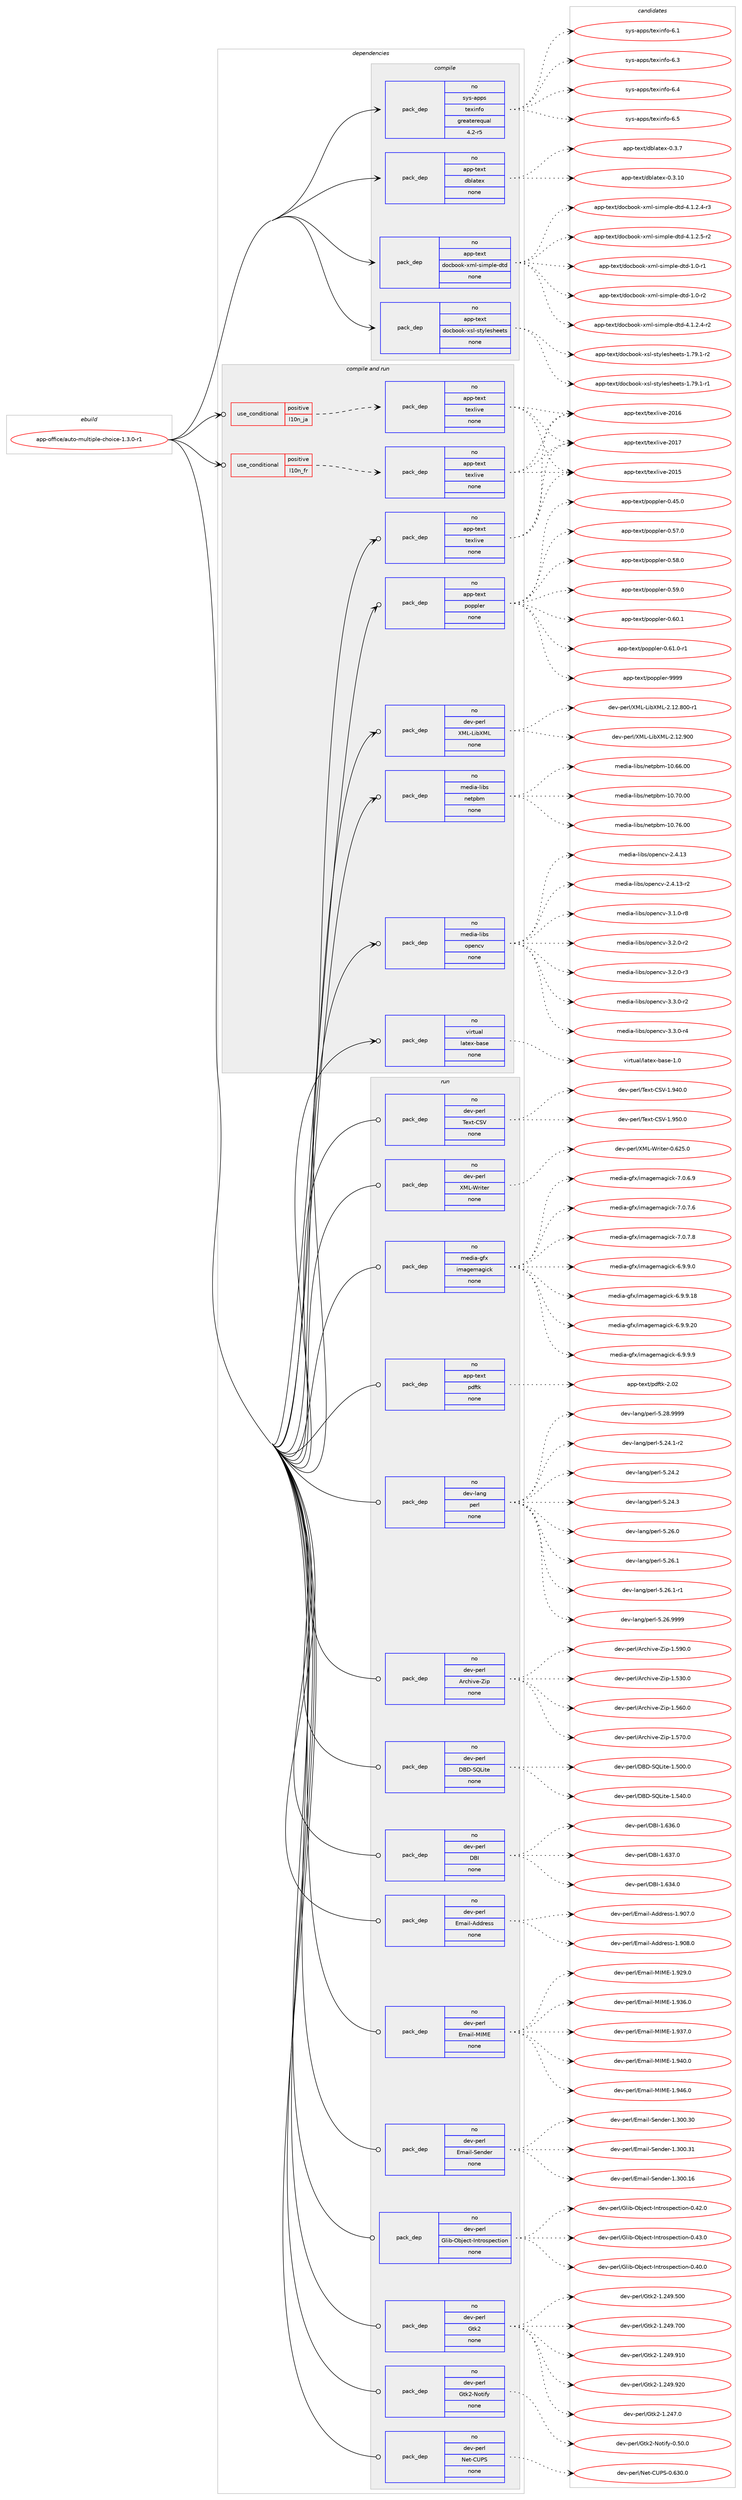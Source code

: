 digraph prolog {

# *************
# Graph options
# *************

newrank=true;
concentrate=true;
compound=true;
graph [rankdir=LR,fontname=Helvetica,fontsize=10,ranksep=1.5];#, ranksep=2.5, nodesep=0.2];
edge  [arrowhead=vee];
node  [fontname=Helvetica,fontsize=10];

# **********
# The ebuild
# **********

subgraph cluster_leftcol {
color=gray;
rank=same;
label=<<i>ebuild</i>>;
id [label="app-office/auto-multiple-choice-1.3.0-r1", color=red, width=4, href="../app-office/auto-multiple-choice-1.3.0-r1.svg"];
}

# ****************
# The dependencies
# ****************

subgraph cluster_midcol {
color=gray;
label=<<i>dependencies</i>>;
subgraph cluster_compile {
fillcolor="#eeeeee";
style=filled;
label=<<i>compile</i>>;
subgraph pack35482 {
dependency49510 [label=<<TABLE BORDER="0" CELLBORDER="1" CELLSPACING="0" CELLPADDING="4" WIDTH="220"><TR><TD ROWSPAN="6" CELLPADDING="30">pack_dep</TD></TR><TR><TD WIDTH="110">no</TD></TR><TR><TD>app-text</TD></TR><TR><TD>dblatex</TD></TR><TR><TD>none</TD></TR><TR><TD></TD></TR></TABLE>>, shape=none, color=blue];
}
id:e -> dependency49510:w [weight=20,style="solid",arrowhead="vee"];
subgraph pack35483 {
dependency49511 [label=<<TABLE BORDER="0" CELLBORDER="1" CELLSPACING="0" CELLPADDING="4" WIDTH="220"><TR><TD ROWSPAN="6" CELLPADDING="30">pack_dep</TD></TR><TR><TD WIDTH="110">no</TD></TR><TR><TD>app-text</TD></TR><TR><TD>docbook-xml-simple-dtd</TD></TR><TR><TD>none</TD></TR><TR><TD></TD></TR></TABLE>>, shape=none, color=blue];
}
id:e -> dependency49511:w [weight=20,style="solid",arrowhead="vee"];
subgraph pack35484 {
dependency49512 [label=<<TABLE BORDER="0" CELLBORDER="1" CELLSPACING="0" CELLPADDING="4" WIDTH="220"><TR><TD ROWSPAN="6" CELLPADDING="30">pack_dep</TD></TR><TR><TD WIDTH="110">no</TD></TR><TR><TD>app-text</TD></TR><TR><TD>docbook-xsl-stylesheets</TD></TR><TR><TD>none</TD></TR><TR><TD></TD></TR></TABLE>>, shape=none, color=blue];
}
id:e -> dependency49512:w [weight=20,style="solid",arrowhead="vee"];
subgraph pack35485 {
dependency49513 [label=<<TABLE BORDER="0" CELLBORDER="1" CELLSPACING="0" CELLPADDING="4" WIDTH="220"><TR><TD ROWSPAN="6" CELLPADDING="30">pack_dep</TD></TR><TR><TD WIDTH="110">no</TD></TR><TR><TD>sys-apps</TD></TR><TR><TD>texinfo</TD></TR><TR><TD>greaterequal</TD></TR><TR><TD>4.2-r5</TD></TR></TABLE>>, shape=none, color=blue];
}
id:e -> dependency49513:w [weight=20,style="solid",arrowhead="vee"];
}
subgraph cluster_compileandrun {
fillcolor="#eeeeee";
style=filled;
label=<<i>compile and run</i>>;
subgraph cond13150 {
dependency49514 [label=<<TABLE BORDER="0" CELLBORDER="1" CELLSPACING="0" CELLPADDING="4"><TR><TD ROWSPAN="3" CELLPADDING="10">use_conditional</TD></TR><TR><TD>positive</TD></TR><TR><TD>l10n_fr</TD></TR></TABLE>>, shape=none, color=red];
subgraph pack35486 {
dependency49515 [label=<<TABLE BORDER="0" CELLBORDER="1" CELLSPACING="0" CELLPADDING="4" WIDTH="220"><TR><TD ROWSPAN="6" CELLPADDING="30">pack_dep</TD></TR><TR><TD WIDTH="110">no</TD></TR><TR><TD>app-text</TD></TR><TR><TD>texlive</TD></TR><TR><TD>none</TD></TR><TR><TD></TD></TR></TABLE>>, shape=none, color=blue];
}
dependency49514:e -> dependency49515:w [weight=20,style="dashed",arrowhead="vee"];
}
id:e -> dependency49514:w [weight=20,style="solid",arrowhead="odotvee"];
subgraph cond13151 {
dependency49516 [label=<<TABLE BORDER="0" CELLBORDER="1" CELLSPACING="0" CELLPADDING="4"><TR><TD ROWSPAN="3" CELLPADDING="10">use_conditional</TD></TR><TR><TD>positive</TD></TR><TR><TD>l10n_ja</TD></TR></TABLE>>, shape=none, color=red];
subgraph pack35487 {
dependency49517 [label=<<TABLE BORDER="0" CELLBORDER="1" CELLSPACING="0" CELLPADDING="4" WIDTH="220"><TR><TD ROWSPAN="6" CELLPADDING="30">pack_dep</TD></TR><TR><TD WIDTH="110">no</TD></TR><TR><TD>app-text</TD></TR><TR><TD>texlive</TD></TR><TR><TD>none</TD></TR><TR><TD></TD></TR></TABLE>>, shape=none, color=blue];
}
dependency49516:e -> dependency49517:w [weight=20,style="dashed",arrowhead="vee"];
}
id:e -> dependency49516:w [weight=20,style="solid",arrowhead="odotvee"];
subgraph pack35488 {
dependency49518 [label=<<TABLE BORDER="0" CELLBORDER="1" CELLSPACING="0" CELLPADDING="4" WIDTH="220"><TR><TD ROWSPAN="6" CELLPADDING="30">pack_dep</TD></TR><TR><TD WIDTH="110">no</TD></TR><TR><TD>app-text</TD></TR><TR><TD>poppler</TD></TR><TR><TD>none</TD></TR><TR><TD></TD></TR></TABLE>>, shape=none, color=blue];
}
id:e -> dependency49518:w [weight=20,style="solid",arrowhead="odotvee"];
subgraph pack35489 {
dependency49519 [label=<<TABLE BORDER="0" CELLBORDER="1" CELLSPACING="0" CELLPADDING="4" WIDTH="220"><TR><TD ROWSPAN="6" CELLPADDING="30">pack_dep</TD></TR><TR><TD WIDTH="110">no</TD></TR><TR><TD>app-text</TD></TR><TR><TD>texlive</TD></TR><TR><TD>none</TD></TR><TR><TD></TD></TR></TABLE>>, shape=none, color=blue];
}
id:e -> dependency49519:w [weight=20,style="solid",arrowhead="odotvee"];
subgraph pack35490 {
dependency49520 [label=<<TABLE BORDER="0" CELLBORDER="1" CELLSPACING="0" CELLPADDING="4" WIDTH="220"><TR><TD ROWSPAN="6" CELLPADDING="30">pack_dep</TD></TR><TR><TD WIDTH="110">no</TD></TR><TR><TD>dev-perl</TD></TR><TR><TD>XML-LibXML</TD></TR><TR><TD>none</TD></TR><TR><TD></TD></TR></TABLE>>, shape=none, color=blue];
}
id:e -> dependency49520:w [weight=20,style="solid",arrowhead="odotvee"];
subgraph pack35491 {
dependency49521 [label=<<TABLE BORDER="0" CELLBORDER="1" CELLSPACING="0" CELLPADDING="4" WIDTH="220"><TR><TD ROWSPAN="6" CELLPADDING="30">pack_dep</TD></TR><TR><TD WIDTH="110">no</TD></TR><TR><TD>media-libs</TD></TR><TR><TD>netpbm</TD></TR><TR><TD>none</TD></TR><TR><TD></TD></TR></TABLE>>, shape=none, color=blue];
}
id:e -> dependency49521:w [weight=20,style="solid",arrowhead="odotvee"];
subgraph pack35492 {
dependency49522 [label=<<TABLE BORDER="0" CELLBORDER="1" CELLSPACING="0" CELLPADDING="4" WIDTH="220"><TR><TD ROWSPAN="6" CELLPADDING="30">pack_dep</TD></TR><TR><TD WIDTH="110">no</TD></TR><TR><TD>media-libs</TD></TR><TR><TD>opencv</TD></TR><TR><TD>none</TD></TR><TR><TD></TD></TR></TABLE>>, shape=none, color=blue];
}
id:e -> dependency49522:w [weight=20,style="solid",arrowhead="odotvee"];
subgraph pack35493 {
dependency49523 [label=<<TABLE BORDER="0" CELLBORDER="1" CELLSPACING="0" CELLPADDING="4" WIDTH="220"><TR><TD ROWSPAN="6" CELLPADDING="30">pack_dep</TD></TR><TR><TD WIDTH="110">no</TD></TR><TR><TD>virtual</TD></TR><TR><TD>latex-base</TD></TR><TR><TD>none</TD></TR><TR><TD></TD></TR></TABLE>>, shape=none, color=blue];
}
id:e -> dependency49523:w [weight=20,style="solid",arrowhead="odotvee"];
}
subgraph cluster_run {
fillcolor="#eeeeee";
style=filled;
label=<<i>run</i>>;
subgraph pack35494 {
dependency49524 [label=<<TABLE BORDER="0" CELLBORDER="1" CELLSPACING="0" CELLPADDING="4" WIDTH="220"><TR><TD ROWSPAN="6" CELLPADDING="30">pack_dep</TD></TR><TR><TD WIDTH="110">no</TD></TR><TR><TD>app-text</TD></TR><TR><TD>pdftk</TD></TR><TR><TD>none</TD></TR><TR><TD></TD></TR></TABLE>>, shape=none, color=blue];
}
id:e -> dependency49524:w [weight=20,style="solid",arrowhead="odot"];
subgraph pack35495 {
dependency49525 [label=<<TABLE BORDER="0" CELLBORDER="1" CELLSPACING="0" CELLPADDING="4" WIDTH="220"><TR><TD ROWSPAN="6" CELLPADDING="30">pack_dep</TD></TR><TR><TD WIDTH="110">no</TD></TR><TR><TD>dev-lang</TD></TR><TR><TD>perl</TD></TR><TR><TD>none</TD></TR><TR><TD></TD></TR></TABLE>>, shape=none, color=blue];
}
id:e -> dependency49525:w [weight=20,style="solid",arrowhead="odot"];
subgraph pack35496 {
dependency49526 [label=<<TABLE BORDER="0" CELLBORDER="1" CELLSPACING="0" CELLPADDING="4" WIDTH="220"><TR><TD ROWSPAN="6" CELLPADDING="30">pack_dep</TD></TR><TR><TD WIDTH="110">no</TD></TR><TR><TD>dev-perl</TD></TR><TR><TD>Archive-Zip</TD></TR><TR><TD>none</TD></TR><TR><TD></TD></TR></TABLE>>, shape=none, color=blue];
}
id:e -> dependency49526:w [weight=20,style="solid",arrowhead="odot"];
subgraph pack35497 {
dependency49527 [label=<<TABLE BORDER="0" CELLBORDER="1" CELLSPACING="0" CELLPADDING="4" WIDTH="220"><TR><TD ROWSPAN="6" CELLPADDING="30">pack_dep</TD></TR><TR><TD WIDTH="110">no</TD></TR><TR><TD>dev-perl</TD></TR><TR><TD>DBD-SQLite</TD></TR><TR><TD>none</TD></TR><TR><TD></TD></TR></TABLE>>, shape=none, color=blue];
}
id:e -> dependency49527:w [weight=20,style="solid",arrowhead="odot"];
subgraph pack35498 {
dependency49528 [label=<<TABLE BORDER="0" CELLBORDER="1" CELLSPACING="0" CELLPADDING="4" WIDTH="220"><TR><TD ROWSPAN="6" CELLPADDING="30">pack_dep</TD></TR><TR><TD WIDTH="110">no</TD></TR><TR><TD>dev-perl</TD></TR><TR><TD>DBI</TD></TR><TR><TD>none</TD></TR><TR><TD></TD></TR></TABLE>>, shape=none, color=blue];
}
id:e -> dependency49528:w [weight=20,style="solid",arrowhead="odot"];
subgraph pack35499 {
dependency49529 [label=<<TABLE BORDER="0" CELLBORDER="1" CELLSPACING="0" CELLPADDING="4" WIDTH="220"><TR><TD ROWSPAN="6" CELLPADDING="30">pack_dep</TD></TR><TR><TD WIDTH="110">no</TD></TR><TR><TD>dev-perl</TD></TR><TR><TD>Email-Address</TD></TR><TR><TD>none</TD></TR><TR><TD></TD></TR></TABLE>>, shape=none, color=blue];
}
id:e -> dependency49529:w [weight=20,style="solid",arrowhead="odot"];
subgraph pack35500 {
dependency49530 [label=<<TABLE BORDER="0" CELLBORDER="1" CELLSPACING="0" CELLPADDING="4" WIDTH="220"><TR><TD ROWSPAN="6" CELLPADDING="30">pack_dep</TD></TR><TR><TD WIDTH="110">no</TD></TR><TR><TD>dev-perl</TD></TR><TR><TD>Email-MIME</TD></TR><TR><TD>none</TD></TR><TR><TD></TD></TR></TABLE>>, shape=none, color=blue];
}
id:e -> dependency49530:w [weight=20,style="solid",arrowhead="odot"];
subgraph pack35501 {
dependency49531 [label=<<TABLE BORDER="0" CELLBORDER="1" CELLSPACING="0" CELLPADDING="4" WIDTH="220"><TR><TD ROWSPAN="6" CELLPADDING="30">pack_dep</TD></TR><TR><TD WIDTH="110">no</TD></TR><TR><TD>dev-perl</TD></TR><TR><TD>Email-Sender</TD></TR><TR><TD>none</TD></TR><TR><TD></TD></TR></TABLE>>, shape=none, color=blue];
}
id:e -> dependency49531:w [weight=20,style="solid",arrowhead="odot"];
subgraph pack35502 {
dependency49532 [label=<<TABLE BORDER="0" CELLBORDER="1" CELLSPACING="0" CELLPADDING="4" WIDTH="220"><TR><TD ROWSPAN="6" CELLPADDING="30">pack_dep</TD></TR><TR><TD WIDTH="110">no</TD></TR><TR><TD>dev-perl</TD></TR><TR><TD>Glib-Object-Introspection</TD></TR><TR><TD>none</TD></TR><TR><TD></TD></TR></TABLE>>, shape=none, color=blue];
}
id:e -> dependency49532:w [weight=20,style="solid",arrowhead="odot"];
subgraph pack35503 {
dependency49533 [label=<<TABLE BORDER="0" CELLBORDER="1" CELLSPACING="0" CELLPADDING="4" WIDTH="220"><TR><TD ROWSPAN="6" CELLPADDING="30">pack_dep</TD></TR><TR><TD WIDTH="110">no</TD></TR><TR><TD>dev-perl</TD></TR><TR><TD>Gtk2</TD></TR><TR><TD>none</TD></TR><TR><TD></TD></TR></TABLE>>, shape=none, color=blue];
}
id:e -> dependency49533:w [weight=20,style="solid",arrowhead="odot"];
subgraph pack35504 {
dependency49534 [label=<<TABLE BORDER="0" CELLBORDER="1" CELLSPACING="0" CELLPADDING="4" WIDTH="220"><TR><TD ROWSPAN="6" CELLPADDING="30">pack_dep</TD></TR><TR><TD WIDTH="110">no</TD></TR><TR><TD>dev-perl</TD></TR><TR><TD>Gtk2-Notify</TD></TR><TR><TD>none</TD></TR><TR><TD></TD></TR></TABLE>>, shape=none, color=blue];
}
id:e -> dependency49534:w [weight=20,style="solid",arrowhead="odot"];
subgraph pack35505 {
dependency49535 [label=<<TABLE BORDER="0" CELLBORDER="1" CELLSPACING="0" CELLPADDING="4" WIDTH="220"><TR><TD ROWSPAN="6" CELLPADDING="30">pack_dep</TD></TR><TR><TD WIDTH="110">no</TD></TR><TR><TD>dev-perl</TD></TR><TR><TD>Net-CUPS</TD></TR><TR><TD>none</TD></TR><TR><TD></TD></TR></TABLE>>, shape=none, color=blue];
}
id:e -> dependency49535:w [weight=20,style="solid",arrowhead="odot"];
subgraph pack35506 {
dependency49536 [label=<<TABLE BORDER="0" CELLBORDER="1" CELLSPACING="0" CELLPADDING="4" WIDTH="220"><TR><TD ROWSPAN="6" CELLPADDING="30">pack_dep</TD></TR><TR><TD WIDTH="110">no</TD></TR><TR><TD>dev-perl</TD></TR><TR><TD>Text-CSV</TD></TR><TR><TD>none</TD></TR><TR><TD></TD></TR></TABLE>>, shape=none, color=blue];
}
id:e -> dependency49536:w [weight=20,style="solid",arrowhead="odot"];
subgraph pack35507 {
dependency49537 [label=<<TABLE BORDER="0" CELLBORDER="1" CELLSPACING="0" CELLPADDING="4" WIDTH="220"><TR><TD ROWSPAN="6" CELLPADDING="30">pack_dep</TD></TR><TR><TD WIDTH="110">no</TD></TR><TR><TD>dev-perl</TD></TR><TR><TD>XML-Writer</TD></TR><TR><TD>none</TD></TR><TR><TD></TD></TR></TABLE>>, shape=none, color=blue];
}
id:e -> dependency49537:w [weight=20,style="solid",arrowhead="odot"];
subgraph pack35508 {
dependency49538 [label=<<TABLE BORDER="0" CELLBORDER="1" CELLSPACING="0" CELLPADDING="4" WIDTH="220"><TR><TD ROWSPAN="6" CELLPADDING="30">pack_dep</TD></TR><TR><TD WIDTH="110">no</TD></TR><TR><TD>media-gfx</TD></TR><TR><TD>imagemagick</TD></TR><TR><TD>none</TD></TR><TR><TD></TD></TR></TABLE>>, shape=none, color=blue];
}
id:e -> dependency49538:w [weight=20,style="solid",arrowhead="odot"];
}
}

# **************
# The candidates
# **************

subgraph cluster_choices {
rank=same;
color=gray;
label=<<i>candidates</i>>;

subgraph choice35482 {
color=black;
nodesep=1;
choice971121124511610112011647100981089711610112045484651464948 [label="app-text/dblatex-0.3.10", color=red, width=4,href="../app-text/dblatex-0.3.10.svg"];
choice9711211245116101120116471009810897116101120454846514655 [label="app-text/dblatex-0.3.7", color=red, width=4,href="../app-text/dblatex-0.3.7.svg"];
dependency49510:e -> choice971121124511610112011647100981089711610112045484651464948:w [style=dotted,weight="100"];
dependency49510:e -> choice9711211245116101120116471009810897116101120454846514655:w [style=dotted,weight="100"];
}
subgraph choice35483 {
color=black;
nodesep=1;
choice9711211245116101120116471001119998111111107451201091084511510510911210810145100116100454946484511449 [label="app-text/docbook-xml-simple-dtd-1.0-r1", color=red, width=4,href="../app-text/docbook-xml-simple-dtd-1.0-r1.svg"];
choice9711211245116101120116471001119998111111107451201091084511510510911210810145100116100454946484511450 [label="app-text/docbook-xml-simple-dtd-1.0-r2", color=red, width=4,href="../app-text/docbook-xml-simple-dtd-1.0-r2.svg"];
choice971121124511610112011647100111999811111110745120109108451151051091121081014510011610045524649465046524511450 [label="app-text/docbook-xml-simple-dtd-4.1.2.4-r2", color=red, width=4,href="../app-text/docbook-xml-simple-dtd-4.1.2.4-r2.svg"];
choice971121124511610112011647100111999811111110745120109108451151051091121081014510011610045524649465046524511451 [label="app-text/docbook-xml-simple-dtd-4.1.2.4-r3", color=red, width=4,href="../app-text/docbook-xml-simple-dtd-4.1.2.4-r3.svg"];
choice971121124511610112011647100111999811111110745120109108451151051091121081014510011610045524649465046534511450 [label="app-text/docbook-xml-simple-dtd-4.1.2.5-r2", color=red, width=4,href="../app-text/docbook-xml-simple-dtd-4.1.2.5-r2.svg"];
dependency49511:e -> choice9711211245116101120116471001119998111111107451201091084511510510911210810145100116100454946484511449:w [style=dotted,weight="100"];
dependency49511:e -> choice9711211245116101120116471001119998111111107451201091084511510510911210810145100116100454946484511450:w [style=dotted,weight="100"];
dependency49511:e -> choice971121124511610112011647100111999811111110745120109108451151051091121081014510011610045524649465046524511450:w [style=dotted,weight="100"];
dependency49511:e -> choice971121124511610112011647100111999811111110745120109108451151051091121081014510011610045524649465046524511451:w [style=dotted,weight="100"];
dependency49511:e -> choice971121124511610112011647100111999811111110745120109108451151051091121081014510011610045524649465046534511450:w [style=dotted,weight="100"];
}
subgraph choice35484 {
color=black;
nodesep=1;
choice97112112451161011201164710011199981111111074512011510845115116121108101115104101101116115454946555746494511449 [label="app-text/docbook-xsl-stylesheets-1.79.1-r1", color=red, width=4,href="../app-text/docbook-xsl-stylesheets-1.79.1-r1.svg"];
choice97112112451161011201164710011199981111111074512011510845115116121108101115104101101116115454946555746494511450 [label="app-text/docbook-xsl-stylesheets-1.79.1-r2", color=red, width=4,href="../app-text/docbook-xsl-stylesheets-1.79.1-r2.svg"];
dependency49512:e -> choice97112112451161011201164710011199981111111074512011510845115116121108101115104101101116115454946555746494511449:w [style=dotted,weight="100"];
dependency49512:e -> choice97112112451161011201164710011199981111111074512011510845115116121108101115104101101116115454946555746494511450:w [style=dotted,weight="100"];
}
subgraph choice35485 {
color=black;
nodesep=1;
choice11512111545971121121154711610112010511010211145544649 [label="sys-apps/texinfo-6.1", color=red, width=4,href="../sys-apps/texinfo-6.1.svg"];
choice11512111545971121121154711610112010511010211145544651 [label="sys-apps/texinfo-6.3", color=red, width=4,href="../sys-apps/texinfo-6.3.svg"];
choice11512111545971121121154711610112010511010211145544652 [label="sys-apps/texinfo-6.4", color=red, width=4,href="../sys-apps/texinfo-6.4.svg"];
choice11512111545971121121154711610112010511010211145544653 [label="sys-apps/texinfo-6.5", color=red, width=4,href="../sys-apps/texinfo-6.5.svg"];
dependency49513:e -> choice11512111545971121121154711610112010511010211145544649:w [style=dotted,weight="100"];
dependency49513:e -> choice11512111545971121121154711610112010511010211145544651:w [style=dotted,weight="100"];
dependency49513:e -> choice11512111545971121121154711610112010511010211145544652:w [style=dotted,weight="100"];
dependency49513:e -> choice11512111545971121121154711610112010511010211145544653:w [style=dotted,weight="100"];
}
subgraph choice35486 {
color=black;
nodesep=1;
choice9711211245116101120116471161011201081051181014550484953 [label="app-text/texlive-2015", color=red, width=4,href="../app-text/texlive-2015.svg"];
choice9711211245116101120116471161011201081051181014550484954 [label="app-text/texlive-2016", color=red, width=4,href="../app-text/texlive-2016.svg"];
choice9711211245116101120116471161011201081051181014550484955 [label="app-text/texlive-2017", color=red, width=4,href="../app-text/texlive-2017.svg"];
dependency49515:e -> choice9711211245116101120116471161011201081051181014550484953:w [style=dotted,weight="100"];
dependency49515:e -> choice9711211245116101120116471161011201081051181014550484954:w [style=dotted,weight="100"];
dependency49515:e -> choice9711211245116101120116471161011201081051181014550484955:w [style=dotted,weight="100"];
}
subgraph choice35487 {
color=black;
nodesep=1;
choice9711211245116101120116471161011201081051181014550484953 [label="app-text/texlive-2015", color=red, width=4,href="../app-text/texlive-2015.svg"];
choice9711211245116101120116471161011201081051181014550484954 [label="app-text/texlive-2016", color=red, width=4,href="../app-text/texlive-2016.svg"];
choice9711211245116101120116471161011201081051181014550484955 [label="app-text/texlive-2017", color=red, width=4,href="../app-text/texlive-2017.svg"];
dependency49517:e -> choice9711211245116101120116471161011201081051181014550484953:w [style=dotted,weight="100"];
dependency49517:e -> choice9711211245116101120116471161011201081051181014550484954:w [style=dotted,weight="100"];
dependency49517:e -> choice9711211245116101120116471161011201081051181014550484955:w [style=dotted,weight="100"];
}
subgraph choice35488 {
color=black;
nodesep=1;
choice97112112451161011201164711211111211210810111445484652534648 [label="app-text/poppler-0.45.0", color=red, width=4,href="../app-text/poppler-0.45.0.svg"];
choice97112112451161011201164711211111211210810111445484653554648 [label="app-text/poppler-0.57.0", color=red, width=4,href="../app-text/poppler-0.57.0.svg"];
choice97112112451161011201164711211111211210810111445484653564648 [label="app-text/poppler-0.58.0", color=red, width=4,href="../app-text/poppler-0.58.0.svg"];
choice97112112451161011201164711211111211210810111445484653574648 [label="app-text/poppler-0.59.0", color=red, width=4,href="../app-text/poppler-0.59.0.svg"];
choice97112112451161011201164711211111211210810111445484654484649 [label="app-text/poppler-0.60.1", color=red, width=4,href="../app-text/poppler-0.60.1.svg"];
choice971121124511610112011647112111112112108101114454846544946484511449 [label="app-text/poppler-0.61.0-r1", color=red, width=4,href="../app-text/poppler-0.61.0-r1.svg"];
choice9711211245116101120116471121111121121081011144557575757 [label="app-text/poppler-9999", color=red, width=4,href="../app-text/poppler-9999.svg"];
dependency49518:e -> choice97112112451161011201164711211111211210810111445484652534648:w [style=dotted,weight="100"];
dependency49518:e -> choice97112112451161011201164711211111211210810111445484653554648:w [style=dotted,weight="100"];
dependency49518:e -> choice97112112451161011201164711211111211210810111445484653564648:w [style=dotted,weight="100"];
dependency49518:e -> choice97112112451161011201164711211111211210810111445484653574648:w [style=dotted,weight="100"];
dependency49518:e -> choice97112112451161011201164711211111211210810111445484654484649:w [style=dotted,weight="100"];
dependency49518:e -> choice971121124511610112011647112111112112108101114454846544946484511449:w [style=dotted,weight="100"];
dependency49518:e -> choice9711211245116101120116471121111121121081011144557575757:w [style=dotted,weight="100"];
}
subgraph choice35489 {
color=black;
nodesep=1;
choice9711211245116101120116471161011201081051181014550484953 [label="app-text/texlive-2015", color=red, width=4,href="../app-text/texlive-2015.svg"];
choice9711211245116101120116471161011201081051181014550484954 [label="app-text/texlive-2016", color=red, width=4,href="../app-text/texlive-2016.svg"];
choice9711211245116101120116471161011201081051181014550484955 [label="app-text/texlive-2017", color=red, width=4,href="../app-text/texlive-2017.svg"];
dependency49519:e -> choice9711211245116101120116471161011201081051181014550484953:w [style=dotted,weight="100"];
dependency49519:e -> choice9711211245116101120116471161011201081051181014550484954:w [style=dotted,weight="100"];
dependency49519:e -> choice9711211245116101120116471161011201081051181014550484955:w [style=dotted,weight="100"];
}
subgraph choice35490 {
color=black;
nodesep=1;
choice10010111845112101114108478877764576105988877764550464950465648484511449 [label="dev-perl/XML-LibXML-2.12.800-r1", color=red, width=4,href="../dev-perl/XML-LibXML-2.12.800-r1.svg"];
choice1001011184511210111410847887776457610598887776455046495046574848 [label="dev-perl/XML-LibXML-2.12.900", color=red, width=4,href="../dev-perl/XML-LibXML-2.12.900.svg"];
dependency49520:e -> choice10010111845112101114108478877764576105988877764550464950465648484511449:w [style=dotted,weight="100"];
dependency49520:e -> choice1001011184511210111410847887776457610598887776455046495046574848:w [style=dotted,weight="100"];
}
subgraph choice35491 {
color=black;
nodesep=1;
choice1091011001059745108105981154711010111611298109454948465454464848 [label="media-libs/netpbm-10.66.00", color=red, width=4,href="../media-libs/netpbm-10.66.00.svg"];
choice1091011001059745108105981154711010111611298109454948465548464848 [label="media-libs/netpbm-10.70.00", color=red, width=4,href="../media-libs/netpbm-10.70.00.svg"];
choice1091011001059745108105981154711010111611298109454948465554464848 [label="media-libs/netpbm-10.76.00", color=red, width=4,href="../media-libs/netpbm-10.76.00.svg"];
dependency49521:e -> choice1091011001059745108105981154711010111611298109454948465454464848:w [style=dotted,weight="100"];
dependency49521:e -> choice1091011001059745108105981154711010111611298109454948465548464848:w [style=dotted,weight="100"];
dependency49521:e -> choice1091011001059745108105981154711010111611298109454948465554464848:w [style=dotted,weight="100"];
}
subgraph choice35492 {
color=black;
nodesep=1;
choice109101100105974510810598115471111121011109911845504652464951 [label="media-libs/opencv-2.4.13", color=red, width=4,href="../media-libs/opencv-2.4.13.svg"];
choice1091011001059745108105981154711111210111099118455046524649514511450 [label="media-libs/opencv-2.4.13-r2", color=red, width=4,href="../media-libs/opencv-2.4.13-r2.svg"];
choice10910110010597451081059811547111112101110991184551464946484511456 [label="media-libs/opencv-3.1.0-r8", color=red, width=4,href="../media-libs/opencv-3.1.0-r8.svg"];
choice10910110010597451081059811547111112101110991184551465046484511450 [label="media-libs/opencv-3.2.0-r2", color=red, width=4,href="../media-libs/opencv-3.2.0-r2.svg"];
choice10910110010597451081059811547111112101110991184551465046484511451 [label="media-libs/opencv-3.2.0-r3", color=red, width=4,href="../media-libs/opencv-3.2.0-r3.svg"];
choice10910110010597451081059811547111112101110991184551465146484511450 [label="media-libs/opencv-3.3.0-r2", color=red, width=4,href="../media-libs/opencv-3.3.0-r2.svg"];
choice10910110010597451081059811547111112101110991184551465146484511452 [label="media-libs/opencv-3.3.0-r4", color=red, width=4,href="../media-libs/opencv-3.3.0-r4.svg"];
dependency49522:e -> choice109101100105974510810598115471111121011109911845504652464951:w [style=dotted,weight="100"];
dependency49522:e -> choice1091011001059745108105981154711111210111099118455046524649514511450:w [style=dotted,weight="100"];
dependency49522:e -> choice10910110010597451081059811547111112101110991184551464946484511456:w [style=dotted,weight="100"];
dependency49522:e -> choice10910110010597451081059811547111112101110991184551465046484511450:w [style=dotted,weight="100"];
dependency49522:e -> choice10910110010597451081059811547111112101110991184551465046484511451:w [style=dotted,weight="100"];
dependency49522:e -> choice10910110010597451081059811547111112101110991184551465146484511450:w [style=dotted,weight="100"];
dependency49522:e -> choice10910110010597451081059811547111112101110991184551465146484511452:w [style=dotted,weight="100"];
}
subgraph choice35493 {
color=black;
nodesep=1;
choice11810511411611797108471089711610112045989711510145494648 [label="virtual/latex-base-1.0", color=red, width=4,href="../virtual/latex-base-1.0.svg"];
dependency49523:e -> choice11810511411611797108471089711610112045989711510145494648:w [style=dotted,weight="100"];
}
subgraph choice35494 {
color=black;
nodesep=1;
choice9711211245116101120116471121001021161074550464850 [label="app-text/pdftk-2.02", color=red, width=4,href="../app-text/pdftk-2.02.svg"];
dependency49524:e -> choice9711211245116101120116471121001021161074550464850:w [style=dotted,weight="100"];
}
subgraph choice35495 {
color=black;
nodesep=1;
choice100101118451089711010347112101114108455346505246494511450 [label="dev-lang/perl-5.24.1-r2", color=red, width=4,href="../dev-lang/perl-5.24.1-r2.svg"];
choice10010111845108971101034711210111410845534650524650 [label="dev-lang/perl-5.24.2", color=red, width=4,href="../dev-lang/perl-5.24.2.svg"];
choice10010111845108971101034711210111410845534650524651 [label="dev-lang/perl-5.24.3", color=red, width=4,href="../dev-lang/perl-5.24.3.svg"];
choice10010111845108971101034711210111410845534650544648 [label="dev-lang/perl-5.26.0", color=red, width=4,href="../dev-lang/perl-5.26.0.svg"];
choice10010111845108971101034711210111410845534650544649 [label="dev-lang/perl-5.26.1", color=red, width=4,href="../dev-lang/perl-5.26.1.svg"];
choice100101118451089711010347112101114108455346505446494511449 [label="dev-lang/perl-5.26.1-r1", color=red, width=4,href="../dev-lang/perl-5.26.1-r1.svg"];
choice10010111845108971101034711210111410845534650544657575757 [label="dev-lang/perl-5.26.9999", color=red, width=4,href="../dev-lang/perl-5.26.9999.svg"];
choice10010111845108971101034711210111410845534650564657575757 [label="dev-lang/perl-5.28.9999", color=red, width=4,href="../dev-lang/perl-5.28.9999.svg"];
dependency49525:e -> choice100101118451089711010347112101114108455346505246494511450:w [style=dotted,weight="100"];
dependency49525:e -> choice10010111845108971101034711210111410845534650524650:w [style=dotted,weight="100"];
dependency49525:e -> choice10010111845108971101034711210111410845534650524651:w [style=dotted,weight="100"];
dependency49525:e -> choice10010111845108971101034711210111410845534650544648:w [style=dotted,weight="100"];
dependency49525:e -> choice10010111845108971101034711210111410845534650544649:w [style=dotted,weight="100"];
dependency49525:e -> choice100101118451089711010347112101114108455346505446494511449:w [style=dotted,weight="100"];
dependency49525:e -> choice10010111845108971101034711210111410845534650544657575757:w [style=dotted,weight="100"];
dependency49525:e -> choice10010111845108971101034711210111410845534650564657575757:w [style=dotted,weight="100"];
}
subgraph choice35496 {
color=black;
nodesep=1;
choice1001011184511210111410847651149910410511810145901051124549465351484648 [label="dev-perl/Archive-Zip-1.530.0", color=red, width=4,href="../dev-perl/Archive-Zip-1.530.0.svg"];
choice1001011184511210111410847651149910410511810145901051124549465354484648 [label="dev-perl/Archive-Zip-1.560.0", color=red, width=4,href="../dev-perl/Archive-Zip-1.560.0.svg"];
choice1001011184511210111410847651149910410511810145901051124549465355484648 [label="dev-perl/Archive-Zip-1.570.0", color=red, width=4,href="../dev-perl/Archive-Zip-1.570.0.svg"];
choice1001011184511210111410847651149910410511810145901051124549465357484648 [label="dev-perl/Archive-Zip-1.590.0", color=red, width=4,href="../dev-perl/Archive-Zip-1.590.0.svg"];
dependency49526:e -> choice1001011184511210111410847651149910410511810145901051124549465351484648:w [style=dotted,weight="100"];
dependency49526:e -> choice1001011184511210111410847651149910410511810145901051124549465354484648:w [style=dotted,weight="100"];
dependency49526:e -> choice1001011184511210111410847651149910410511810145901051124549465355484648:w [style=dotted,weight="100"];
dependency49526:e -> choice1001011184511210111410847651149910410511810145901051124549465357484648:w [style=dotted,weight="100"];
}
subgraph choice35497 {
color=black;
nodesep=1;
choice1001011184511210111410847686668458381761051161014549465348484648 [label="dev-perl/DBD-SQLite-1.500.0", color=red, width=4,href="../dev-perl/DBD-SQLite-1.500.0.svg"];
choice1001011184511210111410847686668458381761051161014549465352484648 [label="dev-perl/DBD-SQLite-1.540.0", color=red, width=4,href="../dev-perl/DBD-SQLite-1.540.0.svg"];
dependency49527:e -> choice1001011184511210111410847686668458381761051161014549465348484648:w [style=dotted,weight="100"];
dependency49527:e -> choice1001011184511210111410847686668458381761051161014549465352484648:w [style=dotted,weight="100"];
}
subgraph choice35498 {
color=black;
nodesep=1;
choice10010111845112101114108476866734549465451524648 [label="dev-perl/DBI-1.634.0", color=red, width=4,href="../dev-perl/DBI-1.634.0.svg"];
choice10010111845112101114108476866734549465451544648 [label="dev-perl/DBI-1.636.0", color=red, width=4,href="../dev-perl/DBI-1.636.0.svg"];
choice10010111845112101114108476866734549465451554648 [label="dev-perl/DBI-1.637.0", color=red, width=4,href="../dev-perl/DBI-1.637.0.svg"];
dependency49528:e -> choice10010111845112101114108476866734549465451524648:w [style=dotted,weight="100"];
dependency49528:e -> choice10010111845112101114108476866734549465451544648:w [style=dotted,weight="100"];
dependency49528:e -> choice10010111845112101114108476866734549465451554648:w [style=dotted,weight="100"];
}
subgraph choice35499 {
color=black;
nodesep=1;
choice1001011184511210111410847691099710510845651001001141011151154549465748554648 [label="dev-perl/Email-Address-1.907.0", color=red, width=4,href="../dev-perl/Email-Address-1.907.0.svg"];
choice1001011184511210111410847691099710510845651001001141011151154549465748564648 [label="dev-perl/Email-Address-1.908.0", color=red, width=4,href="../dev-perl/Email-Address-1.908.0.svg"];
dependency49529:e -> choice1001011184511210111410847691099710510845651001001141011151154549465748554648:w [style=dotted,weight="100"];
dependency49529:e -> choice1001011184511210111410847691099710510845651001001141011151154549465748564648:w [style=dotted,weight="100"];
}
subgraph choice35500 {
color=black;
nodesep=1;
choice1001011184511210111410847691099710510845777377694549465750574648 [label="dev-perl/Email-MIME-1.929.0", color=red, width=4,href="../dev-perl/Email-MIME-1.929.0.svg"];
choice1001011184511210111410847691099710510845777377694549465751544648 [label="dev-perl/Email-MIME-1.936.0", color=red, width=4,href="../dev-perl/Email-MIME-1.936.0.svg"];
choice1001011184511210111410847691099710510845777377694549465751554648 [label="dev-perl/Email-MIME-1.937.0", color=red, width=4,href="../dev-perl/Email-MIME-1.937.0.svg"];
choice1001011184511210111410847691099710510845777377694549465752484648 [label="dev-perl/Email-MIME-1.940.0", color=red, width=4,href="../dev-perl/Email-MIME-1.940.0.svg"];
choice1001011184511210111410847691099710510845777377694549465752544648 [label="dev-perl/Email-MIME-1.946.0", color=red, width=4,href="../dev-perl/Email-MIME-1.946.0.svg"];
dependency49530:e -> choice1001011184511210111410847691099710510845777377694549465750574648:w [style=dotted,weight="100"];
dependency49530:e -> choice1001011184511210111410847691099710510845777377694549465751544648:w [style=dotted,weight="100"];
dependency49530:e -> choice1001011184511210111410847691099710510845777377694549465751554648:w [style=dotted,weight="100"];
dependency49530:e -> choice1001011184511210111410847691099710510845777377694549465752484648:w [style=dotted,weight="100"];
dependency49530:e -> choice1001011184511210111410847691099710510845777377694549465752544648:w [style=dotted,weight="100"];
}
subgraph choice35501 {
color=black;
nodesep=1;
choice100101118451121011141084769109971051084583101110100101114454946514848464954 [label="dev-perl/Email-Sender-1.300.16", color=red, width=4,href="../dev-perl/Email-Sender-1.300.16.svg"];
choice100101118451121011141084769109971051084583101110100101114454946514848465148 [label="dev-perl/Email-Sender-1.300.30", color=red, width=4,href="../dev-perl/Email-Sender-1.300.30.svg"];
choice100101118451121011141084769109971051084583101110100101114454946514848465149 [label="dev-perl/Email-Sender-1.300.31", color=red, width=4,href="../dev-perl/Email-Sender-1.300.31.svg"];
dependency49531:e -> choice100101118451121011141084769109971051084583101110100101114454946514848464954:w [style=dotted,weight="100"];
dependency49531:e -> choice100101118451121011141084769109971051084583101110100101114454946514848465148:w [style=dotted,weight="100"];
dependency49531:e -> choice100101118451121011141084769109971051084583101110100101114454946514848465149:w [style=dotted,weight="100"];
}
subgraph choice35502 {
color=black;
nodesep=1;
choice100101118451121011141084771108105984579981061019911645731101161141111151121019911610511111045484652484648 [label="dev-perl/Glib-Object-Introspection-0.40.0", color=red, width=4,href="../dev-perl/Glib-Object-Introspection-0.40.0.svg"];
choice100101118451121011141084771108105984579981061019911645731101161141111151121019911610511111045484652504648 [label="dev-perl/Glib-Object-Introspection-0.42.0", color=red, width=4,href="../dev-perl/Glib-Object-Introspection-0.42.0.svg"];
choice100101118451121011141084771108105984579981061019911645731101161141111151121019911610511111045484652514648 [label="dev-perl/Glib-Object-Introspection-0.43.0", color=red, width=4,href="../dev-perl/Glib-Object-Introspection-0.43.0.svg"];
dependency49532:e -> choice100101118451121011141084771108105984579981061019911645731101161141111151121019911610511111045484652484648:w [style=dotted,weight="100"];
dependency49532:e -> choice100101118451121011141084771108105984579981061019911645731101161141111151121019911610511111045484652504648:w [style=dotted,weight="100"];
dependency49532:e -> choice100101118451121011141084771108105984579981061019911645731101161141111151121019911610511111045484652514648:w [style=dotted,weight="100"];
}
subgraph choice35503 {
color=black;
nodesep=1;
choice100101118451121011141084771116107504549465052554648 [label="dev-perl/Gtk2-1.247.0", color=red, width=4,href="../dev-perl/Gtk2-1.247.0.svg"];
choice1001011184511210111410847711161075045494650525746534848 [label="dev-perl/Gtk2-1.249.500", color=red, width=4,href="../dev-perl/Gtk2-1.249.500.svg"];
choice1001011184511210111410847711161075045494650525746554848 [label="dev-perl/Gtk2-1.249.700", color=red, width=4,href="../dev-perl/Gtk2-1.249.700.svg"];
choice1001011184511210111410847711161075045494650525746574948 [label="dev-perl/Gtk2-1.249.910", color=red, width=4,href="../dev-perl/Gtk2-1.249.910.svg"];
choice1001011184511210111410847711161075045494650525746575048 [label="dev-perl/Gtk2-1.249.920", color=red, width=4,href="../dev-perl/Gtk2-1.249.920.svg"];
dependency49533:e -> choice100101118451121011141084771116107504549465052554648:w [style=dotted,weight="100"];
dependency49533:e -> choice1001011184511210111410847711161075045494650525746534848:w [style=dotted,weight="100"];
dependency49533:e -> choice1001011184511210111410847711161075045494650525746554848:w [style=dotted,weight="100"];
dependency49533:e -> choice1001011184511210111410847711161075045494650525746574948:w [style=dotted,weight="100"];
dependency49533:e -> choice1001011184511210111410847711161075045494650525746575048:w [style=dotted,weight="100"];
}
subgraph choice35504 {
color=black;
nodesep=1;
choice10010111845112101114108477111610750457811111610510212145484653484648 [label="dev-perl/Gtk2-Notify-0.50.0", color=red, width=4,href="../dev-perl/Gtk2-Notify-0.50.0.svg"];
dependency49534:e -> choice10010111845112101114108477111610750457811111610510212145484653484648:w [style=dotted,weight="100"];
}
subgraph choice35505 {
color=black;
nodesep=1;
choice10010111845112101114108477810111645678580834548465451484648 [label="dev-perl/Net-CUPS-0.630.0", color=red, width=4,href="../dev-perl/Net-CUPS-0.630.0.svg"];
dependency49535:e -> choice10010111845112101114108477810111645678580834548465451484648:w [style=dotted,weight="100"];
}
subgraph choice35506 {
color=black;
nodesep=1;
choice100101118451121011141084784101120116456783864549465752484648 [label="dev-perl/Text-CSV-1.940.0", color=red, width=4,href="../dev-perl/Text-CSV-1.940.0.svg"];
choice100101118451121011141084784101120116456783864549465753484648 [label="dev-perl/Text-CSV-1.950.0", color=red, width=4,href="../dev-perl/Text-CSV-1.950.0.svg"];
dependency49536:e -> choice100101118451121011141084784101120116456783864549465752484648:w [style=dotted,weight="100"];
dependency49536:e -> choice100101118451121011141084784101120116456783864549465753484648:w [style=dotted,weight="100"];
}
subgraph choice35507 {
color=black;
nodesep=1;
choice100101118451121011141084788777645871141051161011144548465450534648 [label="dev-perl/XML-Writer-0.625.0", color=red, width=4,href="../dev-perl/XML-Writer-0.625.0.svg"];
dependency49537:e -> choice100101118451121011141084788777645871141051161011144548465450534648:w [style=dotted,weight="100"];
}
subgraph choice35508 {
color=black;
nodesep=1;
choice1091011001059745103102120471051099710310110997103105991074554465746574648 [label="media-gfx/imagemagick-6.9.9.0", color=red, width=4,href="../media-gfx/imagemagick-6.9.9.0.svg"];
choice109101100105974510310212047105109971031011099710310599107455446574657464956 [label="media-gfx/imagemagick-6.9.9.18", color=red, width=4,href="../media-gfx/imagemagick-6.9.9.18.svg"];
choice109101100105974510310212047105109971031011099710310599107455446574657465048 [label="media-gfx/imagemagick-6.9.9.20", color=red, width=4,href="../media-gfx/imagemagick-6.9.9.20.svg"];
choice1091011001059745103102120471051099710310110997103105991074554465746574657 [label="media-gfx/imagemagick-6.9.9.9", color=red, width=4,href="../media-gfx/imagemagick-6.9.9.9.svg"];
choice1091011001059745103102120471051099710310110997103105991074555464846544657 [label="media-gfx/imagemagick-7.0.6.9", color=red, width=4,href="../media-gfx/imagemagick-7.0.6.9.svg"];
choice1091011001059745103102120471051099710310110997103105991074555464846554654 [label="media-gfx/imagemagick-7.0.7.6", color=red, width=4,href="../media-gfx/imagemagick-7.0.7.6.svg"];
choice1091011001059745103102120471051099710310110997103105991074555464846554656 [label="media-gfx/imagemagick-7.0.7.8", color=red, width=4,href="../media-gfx/imagemagick-7.0.7.8.svg"];
dependency49538:e -> choice1091011001059745103102120471051099710310110997103105991074554465746574648:w [style=dotted,weight="100"];
dependency49538:e -> choice109101100105974510310212047105109971031011099710310599107455446574657464956:w [style=dotted,weight="100"];
dependency49538:e -> choice109101100105974510310212047105109971031011099710310599107455446574657465048:w [style=dotted,weight="100"];
dependency49538:e -> choice1091011001059745103102120471051099710310110997103105991074554465746574657:w [style=dotted,weight="100"];
dependency49538:e -> choice1091011001059745103102120471051099710310110997103105991074555464846544657:w [style=dotted,weight="100"];
dependency49538:e -> choice1091011001059745103102120471051099710310110997103105991074555464846554654:w [style=dotted,weight="100"];
dependency49538:e -> choice1091011001059745103102120471051099710310110997103105991074555464846554656:w [style=dotted,weight="100"];
}
}

}
